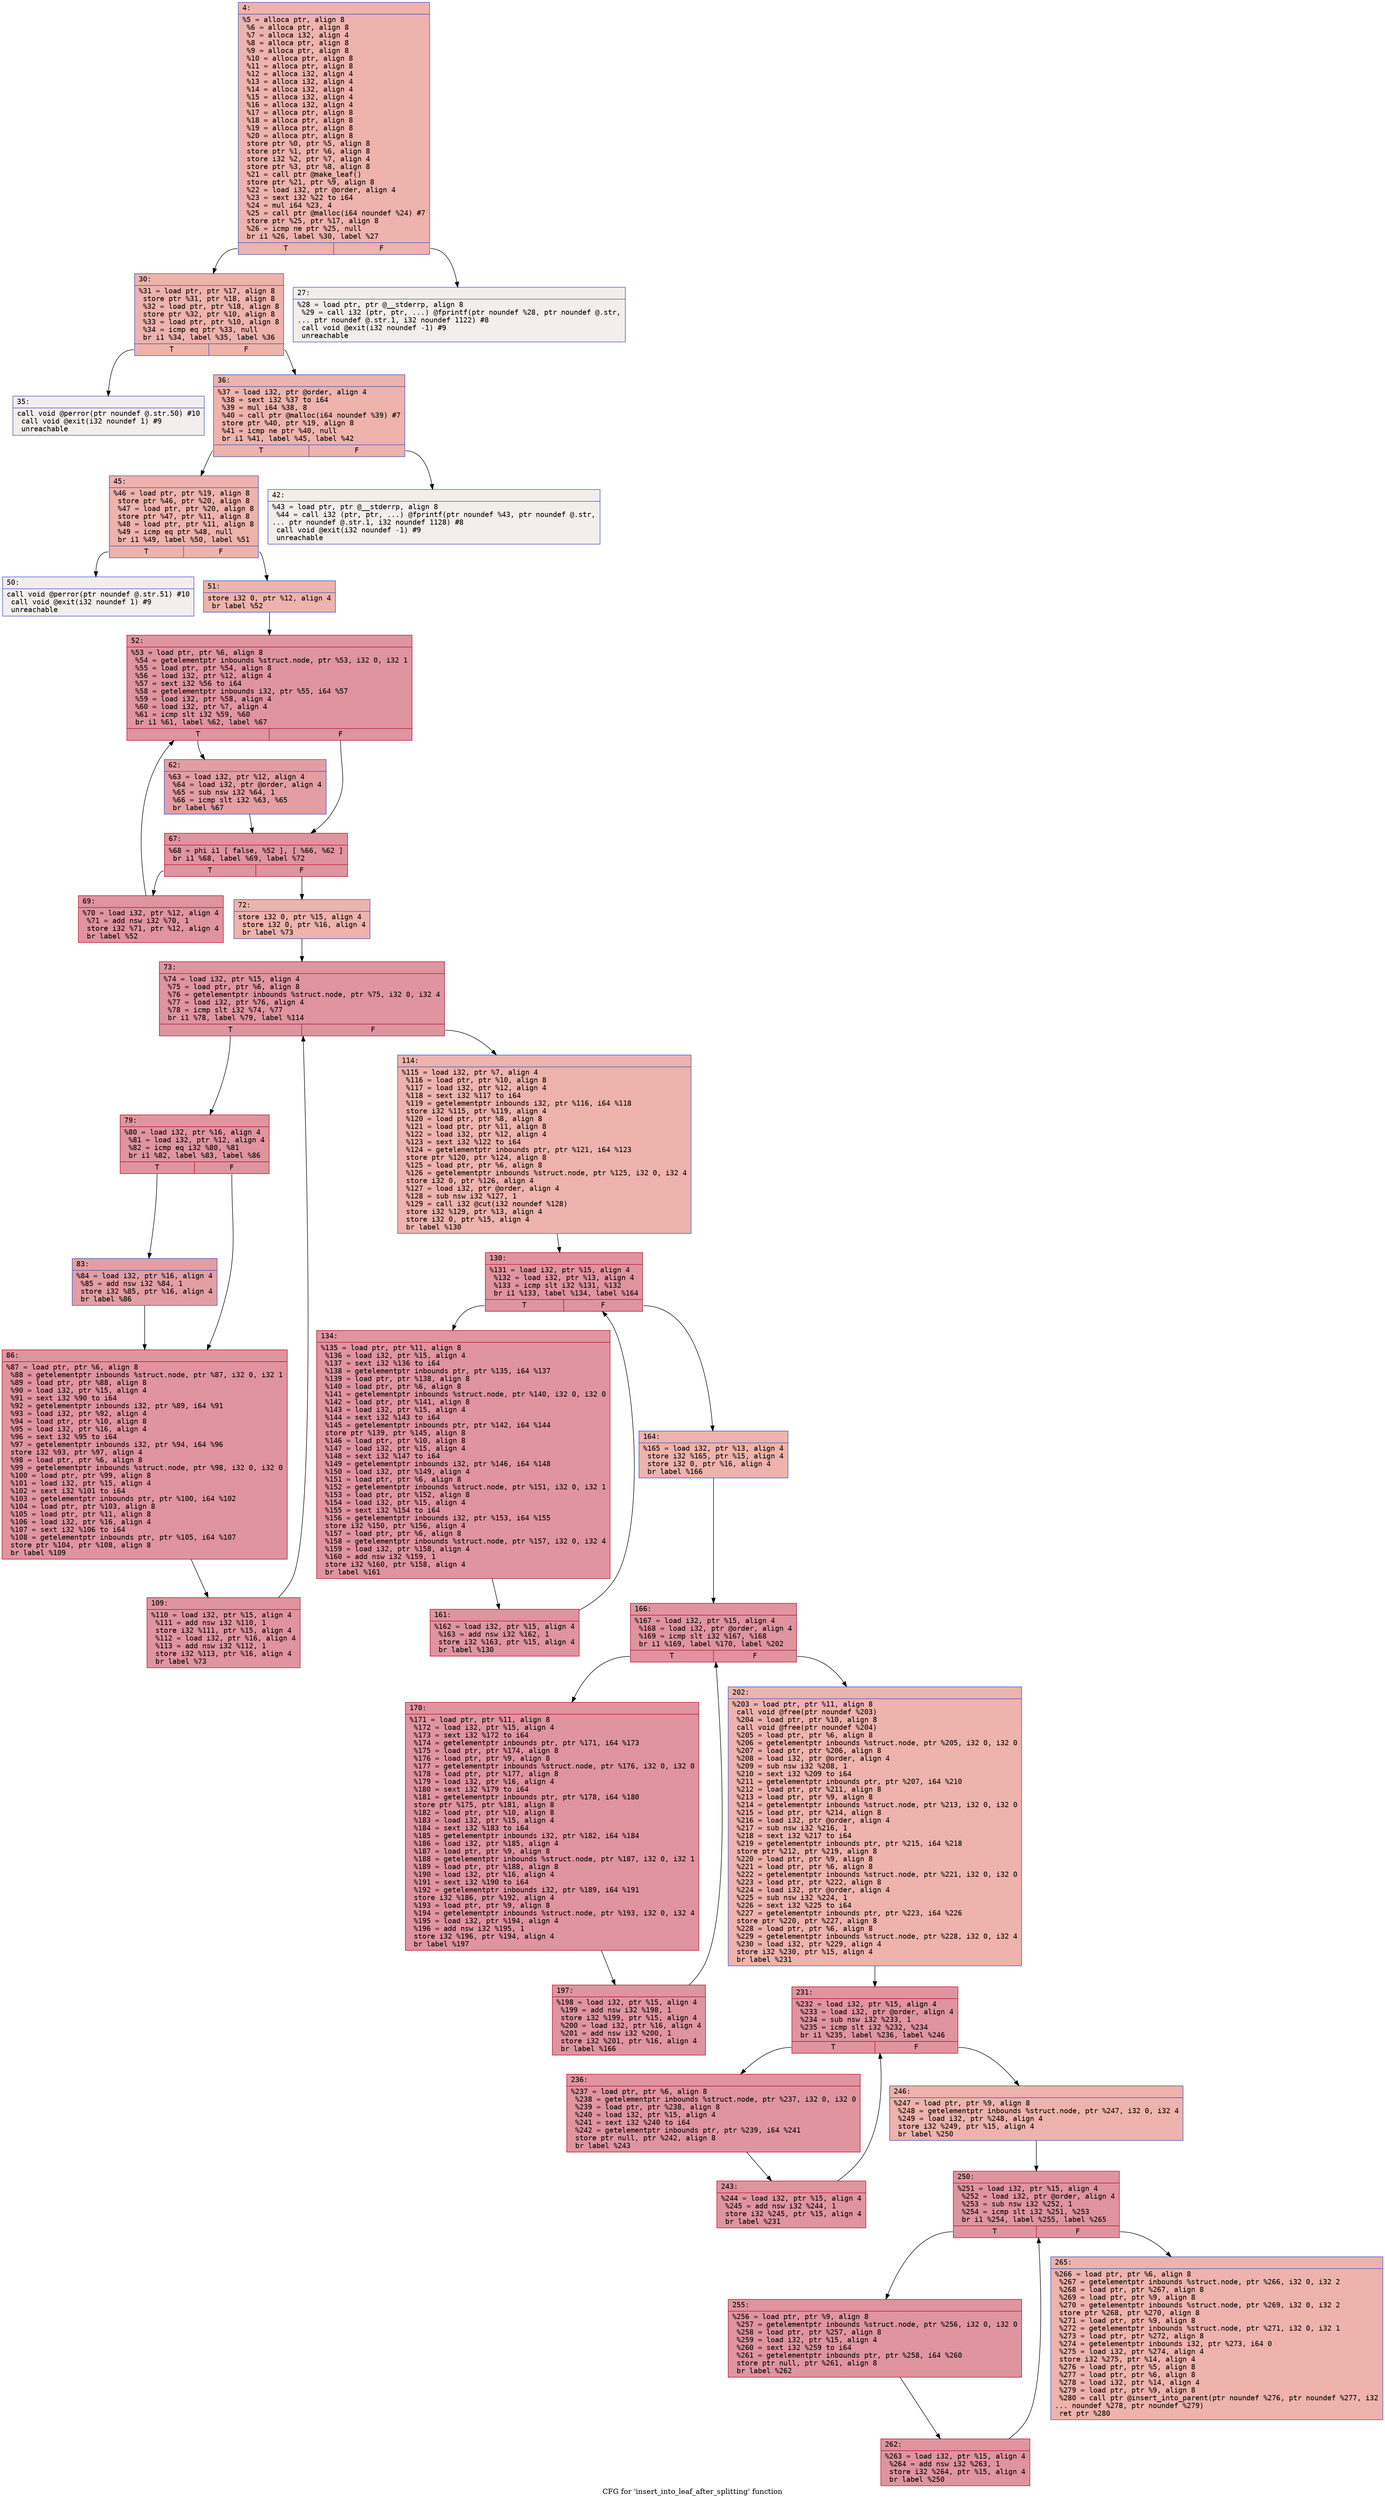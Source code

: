 digraph "CFG for 'insert_into_leaf_after_splitting' function" {
	label="CFG for 'insert_into_leaf_after_splitting' function";

	Node0x600002029680 [shape=record,color="#3d50c3ff", style=filled, fillcolor="#d6524470" fontname="Courier",label="{4:\l|  %5 = alloca ptr, align 8\l  %6 = alloca ptr, align 8\l  %7 = alloca i32, align 4\l  %8 = alloca ptr, align 8\l  %9 = alloca ptr, align 8\l  %10 = alloca ptr, align 8\l  %11 = alloca ptr, align 8\l  %12 = alloca i32, align 4\l  %13 = alloca i32, align 4\l  %14 = alloca i32, align 4\l  %15 = alloca i32, align 4\l  %16 = alloca i32, align 4\l  %17 = alloca ptr, align 8\l  %18 = alloca ptr, align 8\l  %19 = alloca ptr, align 8\l  %20 = alloca ptr, align 8\l  store ptr %0, ptr %5, align 8\l  store ptr %1, ptr %6, align 8\l  store i32 %2, ptr %7, align 4\l  store ptr %3, ptr %8, align 8\l  %21 = call ptr @make_leaf()\l  store ptr %21, ptr %9, align 8\l  %22 = load i32, ptr @order, align 4\l  %23 = sext i32 %22 to i64\l  %24 = mul i64 %23, 4\l  %25 = call ptr @malloc(i64 noundef %24) #7\l  store ptr %25, ptr %17, align 8\l  %26 = icmp ne ptr %25, null\l  br i1 %26, label %30, label %27\l|{<s0>T|<s1>F}}"];
	Node0x600002029680:s0 -> Node0x600002029a90[tooltip="4 -> 30\nProbability 100.00%" ];
	Node0x600002029680:s1 -> Node0x600002029a40[tooltip="4 -> 27\nProbability 0.00%" ];
	Node0x600002029a40 [shape=record,color="#3d50c3ff", style=filled, fillcolor="#e5d8d170" fontname="Courier",label="{27:\l|  %28 = load ptr, ptr @__stderrp, align 8\l  %29 = call i32 (ptr, ptr, ...) @fprintf(ptr noundef %28, ptr noundef @.str,\l... ptr noundef @.str.1, i32 noundef 1122) #8\l  call void @exit(i32 noundef -1) #9\l  unreachable\l}"];
	Node0x600002029a90 [shape=record,color="#3d50c3ff", style=filled, fillcolor="#d6524470" fontname="Courier",label="{30:\l|  %31 = load ptr, ptr %17, align 8\l  store ptr %31, ptr %18, align 8\l  %32 = load ptr, ptr %18, align 8\l  store ptr %32, ptr %10, align 8\l  %33 = load ptr, ptr %10, align 8\l  %34 = icmp eq ptr %33, null\l  br i1 %34, label %35, label %36\l|{<s0>T|<s1>F}}"];
	Node0x600002029a90:s0 -> Node0x600002029ae0[tooltip="30 -> 35\nProbability 0.00%" ];
	Node0x600002029a90:s1 -> Node0x600002029b30[tooltip="30 -> 36\nProbability 100.00%" ];
	Node0x600002029ae0 [shape=record,color="#3d50c3ff", style=filled, fillcolor="#e5d8d170" fontname="Courier",label="{35:\l|  call void @perror(ptr noundef @.str.50) #10\l  call void @exit(i32 noundef 1) #9\l  unreachable\l}"];
	Node0x600002029b30 [shape=record,color="#3d50c3ff", style=filled, fillcolor="#d6524470" fontname="Courier",label="{36:\l|  %37 = load i32, ptr @order, align 4\l  %38 = sext i32 %37 to i64\l  %39 = mul i64 %38, 8\l  %40 = call ptr @malloc(i64 noundef %39) #7\l  store ptr %40, ptr %19, align 8\l  %41 = icmp ne ptr %40, null\l  br i1 %41, label %45, label %42\l|{<s0>T|<s1>F}}"];
	Node0x600002029b30:s0 -> Node0x600002029bd0[tooltip="36 -> 45\nProbability 100.00%" ];
	Node0x600002029b30:s1 -> Node0x600002029b80[tooltip="36 -> 42\nProbability 0.00%" ];
	Node0x600002029b80 [shape=record,color="#3d50c3ff", style=filled, fillcolor="#e5d8d170" fontname="Courier",label="{42:\l|  %43 = load ptr, ptr @__stderrp, align 8\l  %44 = call i32 (ptr, ptr, ...) @fprintf(ptr noundef %43, ptr noundef @.str,\l... ptr noundef @.str.1, i32 noundef 1128) #8\l  call void @exit(i32 noundef -1) #9\l  unreachable\l}"];
	Node0x600002029bd0 [shape=record,color="#3d50c3ff", style=filled, fillcolor="#d6524470" fontname="Courier",label="{45:\l|  %46 = load ptr, ptr %19, align 8\l  store ptr %46, ptr %20, align 8\l  %47 = load ptr, ptr %20, align 8\l  store ptr %47, ptr %11, align 8\l  %48 = load ptr, ptr %11, align 8\l  %49 = icmp eq ptr %48, null\l  br i1 %49, label %50, label %51\l|{<s0>T|<s1>F}}"];
	Node0x600002029bd0:s0 -> Node0x600002029c20[tooltip="45 -> 50\nProbability 0.00%" ];
	Node0x600002029bd0:s1 -> Node0x600002029c70[tooltip="45 -> 51\nProbability 100.00%" ];
	Node0x600002029c20 [shape=record,color="#3d50c3ff", style=filled, fillcolor="#e5d8d170" fontname="Courier",label="{50:\l|  call void @perror(ptr noundef @.str.51) #10\l  call void @exit(i32 noundef 1) #9\l  unreachable\l}"];
	Node0x600002029c70 [shape=record,color="#3d50c3ff", style=filled, fillcolor="#d6524470" fontname="Courier",label="{51:\l|  store i32 0, ptr %12, align 4\l  br label %52\l}"];
	Node0x600002029c70 -> Node0x600002029cc0[tooltip="51 -> 52\nProbability 100.00%" ];
	Node0x600002029cc0 [shape=record,color="#b70d28ff", style=filled, fillcolor="#b70d2870" fontname="Courier",label="{52:\l|  %53 = load ptr, ptr %6, align 8\l  %54 = getelementptr inbounds %struct.node, ptr %53, i32 0, i32 1\l  %55 = load ptr, ptr %54, align 8\l  %56 = load i32, ptr %12, align 4\l  %57 = sext i32 %56 to i64\l  %58 = getelementptr inbounds i32, ptr %55, i64 %57\l  %59 = load i32, ptr %58, align 4\l  %60 = load i32, ptr %7, align 4\l  %61 = icmp slt i32 %59, %60\l  br i1 %61, label %62, label %67\l|{<s0>T|<s1>F}}"];
	Node0x600002029cc0:s0 -> Node0x600002029d10[tooltip="52 -> 62\nProbability 50.00%" ];
	Node0x600002029cc0:s1 -> Node0x600002029d60[tooltip="52 -> 67\nProbability 50.00%" ];
	Node0x600002029d10 [shape=record,color="#3d50c3ff", style=filled, fillcolor="#be242e70" fontname="Courier",label="{62:\l|  %63 = load i32, ptr %12, align 4\l  %64 = load i32, ptr @order, align 4\l  %65 = sub nsw i32 %64, 1\l  %66 = icmp slt i32 %63, %65\l  br label %67\l}"];
	Node0x600002029d10 -> Node0x600002029d60[tooltip="62 -> 67\nProbability 100.00%" ];
	Node0x600002029d60 [shape=record,color="#b70d28ff", style=filled, fillcolor="#b70d2870" fontname="Courier",label="{67:\l|  %68 = phi i1 [ false, %52 ], [ %66, %62 ]\l  br i1 %68, label %69, label %72\l|{<s0>T|<s1>F}}"];
	Node0x600002029d60:s0 -> Node0x600002029db0[tooltip="67 -> 69\nProbability 96.88%" ];
	Node0x600002029d60:s1 -> Node0x600002029e00[tooltip="67 -> 72\nProbability 3.12%" ];
	Node0x600002029db0 [shape=record,color="#b70d28ff", style=filled, fillcolor="#b70d2870" fontname="Courier",label="{69:\l|  %70 = load i32, ptr %12, align 4\l  %71 = add nsw i32 %70, 1\l  store i32 %71, ptr %12, align 4\l  br label %52\l}"];
	Node0x600002029db0 -> Node0x600002029cc0[tooltip="69 -> 52\nProbability 100.00%" ];
	Node0x600002029e00 [shape=record,color="#3d50c3ff", style=filled, fillcolor="#d6524470" fontname="Courier",label="{72:\l|  store i32 0, ptr %15, align 4\l  store i32 0, ptr %16, align 4\l  br label %73\l}"];
	Node0x600002029e00 -> Node0x600002029e50[tooltip="72 -> 73\nProbability 100.00%" ];
	Node0x600002029e50 [shape=record,color="#b70d28ff", style=filled, fillcolor="#b70d2870" fontname="Courier",label="{73:\l|  %74 = load i32, ptr %15, align 4\l  %75 = load ptr, ptr %6, align 8\l  %76 = getelementptr inbounds %struct.node, ptr %75, i32 0, i32 4\l  %77 = load i32, ptr %76, align 4\l  %78 = icmp slt i32 %74, %77\l  br i1 %78, label %79, label %114\l|{<s0>T|<s1>F}}"];
	Node0x600002029e50:s0 -> Node0x600002029ea0[tooltip="73 -> 79\nProbability 96.88%" ];
	Node0x600002029e50:s1 -> Node0x600002029fe0[tooltip="73 -> 114\nProbability 3.12%" ];
	Node0x600002029ea0 [shape=record,color="#b70d28ff", style=filled, fillcolor="#b70d2870" fontname="Courier",label="{79:\l|  %80 = load i32, ptr %16, align 4\l  %81 = load i32, ptr %12, align 4\l  %82 = icmp eq i32 %80, %81\l  br i1 %82, label %83, label %86\l|{<s0>T|<s1>F}}"];
	Node0x600002029ea0:s0 -> Node0x600002029ef0[tooltip="79 -> 83\nProbability 50.00%" ];
	Node0x600002029ea0:s1 -> Node0x600002029f40[tooltip="79 -> 86\nProbability 50.00%" ];
	Node0x600002029ef0 [shape=record,color="#3d50c3ff", style=filled, fillcolor="#be242e70" fontname="Courier",label="{83:\l|  %84 = load i32, ptr %16, align 4\l  %85 = add nsw i32 %84, 1\l  store i32 %85, ptr %16, align 4\l  br label %86\l}"];
	Node0x600002029ef0 -> Node0x600002029f40[tooltip="83 -> 86\nProbability 100.00%" ];
	Node0x600002029f40 [shape=record,color="#b70d28ff", style=filled, fillcolor="#b70d2870" fontname="Courier",label="{86:\l|  %87 = load ptr, ptr %6, align 8\l  %88 = getelementptr inbounds %struct.node, ptr %87, i32 0, i32 1\l  %89 = load ptr, ptr %88, align 8\l  %90 = load i32, ptr %15, align 4\l  %91 = sext i32 %90 to i64\l  %92 = getelementptr inbounds i32, ptr %89, i64 %91\l  %93 = load i32, ptr %92, align 4\l  %94 = load ptr, ptr %10, align 8\l  %95 = load i32, ptr %16, align 4\l  %96 = sext i32 %95 to i64\l  %97 = getelementptr inbounds i32, ptr %94, i64 %96\l  store i32 %93, ptr %97, align 4\l  %98 = load ptr, ptr %6, align 8\l  %99 = getelementptr inbounds %struct.node, ptr %98, i32 0, i32 0\l  %100 = load ptr, ptr %99, align 8\l  %101 = load i32, ptr %15, align 4\l  %102 = sext i32 %101 to i64\l  %103 = getelementptr inbounds ptr, ptr %100, i64 %102\l  %104 = load ptr, ptr %103, align 8\l  %105 = load ptr, ptr %11, align 8\l  %106 = load i32, ptr %16, align 4\l  %107 = sext i32 %106 to i64\l  %108 = getelementptr inbounds ptr, ptr %105, i64 %107\l  store ptr %104, ptr %108, align 8\l  br label %109\l}"];
	Node0x600002029f40 -> Node0x600002029f90[tooltip="86 -> 109\nProbability 100.00%" ];
	Node0x600002029f90 [shape=record,color="#b70d28ff", style=filled, fillcolor="#b70d2870" fontname="Courier",label="{109:\l|  %110 = load i32, ptr %15, align 4\l  %111 = add nsw i32 %110, 1\l  store i32 %111, ptr %15, align 4\l  %112 = load i32, ptr %16, align 4\l  %113 = add nsw i32 %112, 1\l  store i32 %113, ptr %16, align 4\l  br label %73\l}"];
	Node0x600002029f90 -> Node0x600002029e50[tooltip="109 -> 73\nProbability 100.00%" ];
	Node0x600002029fe0 [shape=record,color="#3d50c3ff", style=filled, fillcolor="#d6524470" fontname="Courier",label="{114:\l|  %115 = load i32, ptr %7, align 4\l  %116 = load ptr, ptr %10, align 8\l  %117 = load i32, ptr %12, align 4\l  %118 = sext i32 %117 to i64\l  %119 = getelementptr inbounds i32, ptr %116, i64 %118\l  store i32 %115, ptr %119, align 4\l  %120 = load ptr, ptr %8, align 8\l  %121 = load ptr, ptr %11, align 8\l  %122 = load i32, ptr %12, align 4\l  %123 = sext i32 %122 to i64\l  %124 = getelementptr inbounds ptr, ptr %121, i64 %123\l  store ptr %120, ptr %124, align 8\l  %125 = load ptr, ptr %6, align 8\l  %126 = getelementptr inbounds %struct.node, ptr %125, i32 0, i32 4\l  store i32 0, ptr %126, align 4\l  %127 = load i32, ptr @order, align 4\l  %128 = sub nsw i32 %127, 1\l  %129 = call i32 @cut(i32 noundef %128)\l  store i32 %129, ptr %13, align 4\l  store i32 0, ptr %15, align 4\l  br label %130\l}"];
	Node0x600002029fe0 -> Node0x60000202a030[tooltip="114 -> 130\nProbability 100.00%" ];
	Node0x60000202a030 [shape=record,color="#b70d28ff", style=filled, fillcolor="#b70d2870" fontname="Courier",label="{130:\l|  %131 = load i32, ptr %15, align 4\l  %132 = load i32, ptr %13, align 4\l  %133 = icmp slt i32 %131, %132\l  br i1 %133, label %134, label %164\l|{<s0>T|<s1>F}}"];
	Node0x60000202a030:s0 -> Node0x60000202a080[tooltip="130 -> 134\nProbability 96.88%" ];
	Node0x60000202a030:s1 -> Node0x60000202a120[tooltip="130 -> 164\nProbability 3.12%" ];
	Node0x60000202a080 [shape=record,color="#b70d28ff", style=filled, fillcolor="#b70d2870" fontname="Courier",label="{134:\l|  %135 = load ptr, ptr %11, align 8\l  %136 = load i32, ptr %15, align 4\l  %137 = sext i32 %136 to i64\l  %138 = getelementptr inbounds ptr, ptr %135, i64 %137\l  %139 = load ptr, ptr %138, align 8\l  %140 = load ptr, ptr %6, align 8\l  %141 = getelementptr inbounds %struct.node, ptr %140, i32 0, i32 0\l  %142 = load ptr, ptr %141, align 8\l  %143 = load i32, ptr %15, align 4\l  %144 = sext i32 %143 to i64\l  %145 = getelementptr inbounds ptr, ptr %142, i64 %144\l  store ptr %139, ptr %145, align 8\l  %146 = load ptr, ptr %10, align 8\l  %147 = load i32, ptr %15, align 4\l  %148 = sext i32 %147 to i64\l  %149 = getelementptr inbounds i32, ptr %146, i64 %148\l  %150 = load i32, ptr %149, align 4\l  %151 = load ptr, ptr %6, align 8\l  %152 = getelementptr inbounds %struct.node, ptr %151, i32 0, i32 1\l  %153 = load ptr, ptr %152, align 8\l  %154 = load i32, ptr %15, align 4\l  %155 = sext i32 %154 to i64\l  %156 = getelementptr inbounds i32, ptr %153, i64 %155\l  store i32 %150, ptr %156, align 4\l  %157 = load ptr, ptr %6, align 8\l  %158 = getelementptr inbounds %struct.node, ptr %157, i32 0, i32 4\l  %159 = load i32, ptr %158, align 4\l  %160 = add nsw i32 %159, 1\l  store i32 %160, ptr %158, align 4\l  br label %161\l}"];
	Node0x60000202a080 -> Node0x60000202a0d0[tooltip="134 -> 161\nProbability 100.00%" ];
	Node0x60000202a0d0 [shape=record,color="#b70d28ff", style=filled, fillcolor="#b70d2870" fontname="Courier",label="{161:\l|  %162 = load i32, ptr %15, align 4\l  %163 = add nsw i32 %162, 1\l  store i32 %163, ptr %15, align 4\l  br label %130\l}"];
	Node0x60000202a0d0 -> Node0x60000202a030[tooltip="161 -> 130\nProbability 100.00%" ];
	Node0x60000202a120 [shape=record,color="#3d50c3ff", style=filled, fillcolor="#d6524470" fontname="Courier",label="{164:\l|  %165 = load i32, ptr %13, align 4\l  store i32 %165, ptr %15, align 4\l  store i32 0, ptr %16, align 4\l  br label %166\l}"];
	Node0x60000202a120 -> Node0x60000202a170[tooltip="164 -> 166\nProbability 100.00%" ];
	Node0x60000202a170 [shape=record,color="#b70d28ff", style=filled, fillcolor="#b70d2870" fontname="Courier",label="{166:\l|  %167 = load i32, ptr %15, align 4\l  %168 = load i32, ptr @order, align 4\l  %169 = icmp slt i32 %167, %168\l  br i1 %169, label %170, label %202\l|{<s0>T|<s1>F}}"];
	Node0x60000202a170:s0 -> Node0x60000202a1c0[tooltip="166 -> 170\nProbability 96.88%" ];
	Node0x60000202a170:s1 -> Node0x60000202a260[tooltip="166 -> 202\nProbability 3.12%" ];
	Node0x60000202a1c0 [shape=record,color="#b70d28ff", style=filled, fillcolor="#b70d2870" fontname="Courier",label="{170:\l|  %171 = load ptr, ptr %11, align 8\l  %172 = load i32, ptr %15, align 4\l  %173 = sext i32 %172 to i64\l  %174 = getelementptr inbounds ptr, ptr %171, i64 %173\l  %175 = load ptr, ptr %174, align 8\l  %176 = load ptr, ptr %9, align 8\l  %177 = getelementptr inbounds %struct.node, ptr %176, i32 0, i32 0\l  %178 = load ptr, ptr %177, align 8\l  %179 = load i32, ptr %16, align 4\l  %180 = sext i32 %179 to i64\l  %181 = getelementptr inbounds ptr, ptr %178, i64 %180\l  store ptr %175, ptr %181, align 8\l  %182 = load ptr, ptr %10, align 8\l  %183 = load i32, ptr %15, align 4\l  %184 = sext i32 %183 to i64\l  %185 = getelementptr inbounds i32, ptr %182, i64 %184\l  %186 = load i32, ptr %185, align 4\l  %187 = load ptr, ptr %9, align 8\l  %188 = getelementptr inbounds %struct.node, ptr %187, i32 0, i32 1\l  %189 = load ptr, ptr %188, align 8\l  %190 = load i32, ptr %16, align 4\l  %191 = sext i32 %190 to i64\l  %192 = getelementptr inbounds i32, ptr %189, i64 %191\l  store i32 %186, ptr %192, align 4\l  %193 = load ptr, ptr %9, align 8\l  %194 = getelementptr inbounds %struct.node, ptr %193, i32 0, i32 4\l  %195 = load i32, ptr %194, align 4\l  %196 = add nsw i32 %195, 1\l  store i32 %196, ptr %194, align 4\l  br label %197\l}"];
	Node0x60000202a1c0 -> Node0x60000202a210[tooltip="170 -> 197\nProbability 100.00%" ];
	Node0x60000202a210 [shape=record,color="#b70d28ff", style=filled, fillcolor="#b70d2870" fontname="Courier",label="{197:\l|  %198 = load i32, ptr %15, align 4\l  %199 = add nsw i32 %198, 1\l  store i32 %199, ptr %15, align 4\l  %200 = load i32, ptr %16, align 4\l  %201 = add nsw i32 %200, 1\l  store i32 %201, ptr %16, align 4\l  br label %166\l}"];
	Node0x60000202a210 -> Node0x60000202a170[tooltip="197 -> 166\nProbability 100.00%" ];
	Node0x60000202a260 [shape=record,color="#3d50c3ff", style=filled, fillcolor="#d6524470" fontname="Courier",label="{202:\l|  %203 = load ptr, ptr %11, align 8\l  call void @free(ptr noundef %203)\l  %204 = load ptr, ptr %10, align 8\l  call void @free(ptr noundef %204)\l  %205 = load ptr, ptr %6, align 8\l  %206 = getelementptr inbounds %struct.node, ptr %205, i32 0, i32 0\l  %207 = load ptr, ptr %206, align 8\l  %208 = load i32, ptr @order, align 4\l  %209 = sub nsw i32 %208, 1\l  %210 = sext i32 %209 to i64\l  %211 = getelementptr inbounds ptr, ptr %207, i64 %210\l  %212 = load ptr, ptr %211, align 8\l  %213 = load ptr, ptr %9, align 8\l  %214 = getelementptr inbounds %struct.node, ptr %213, i32 0, i32 0\l  %215 = load ptr, ptr %214, align 8\l  %216 = load i32, ptr @order, align 4\l  %217 = sub nsw i32 %216, 1\l  %218 = sext i32 %217 to i64\l  %219 = getelementptr inbounds ptr, ptr %215, i64 %218\l  store ptr %212, ptr %219, align 8\l  %220 = load ptr, ptr %9, align 8\l  %221 = load ptr, ptr %6, align 8\l  %222 = getelementptr inbounds %struct.node, ptr %221, i32 0, i32 0\l  %223 = load ptr, ptr %222, align 8\l  %224 = load i32, ptr @order, align 4\l  %225 = sub nsw i32 %224, 1\l  %226 = sext i32 %225 to i64\l  %227 = getelementptr inbounds ptr, ptr %223, i64 %226\l  store ptr %220, ptr %227, align 8\l  %228 = load ptr, ptr %6, align 8\l  %229 = getelementptr inbounds %struct.node, ptr %228, i32 0, i32 4\l  %230 = load i32, ptr %229, align 4\l  store i32 %230, ptr %15, align 4\l  br label %231\l}"];
	Node0x60000202a260 -> Node0x60000202a2b0[tooltip="202 -> 231\nProbability 100.00%" ];
	Node0x60000202a2b0 [shape=record,color="#b70d28ff", style=filled, fillcolor="#b70d2870" fontname="Courier",label="{231:\l|  %232 = load i32, ptr %15, align 4\l  %233 = load i32, ptr @order, align 4\l  %234 = sub nsw i32 %233, 1\l  %235 = icmp slt i32 %232, %234\l  br i1 %235, label %236, label %246\l|{<s0>T|<s1>F}}"];
	Node0x60000202a2b0:s0 -> Node0x60000202a300[tooltip="231 -> 236\nProbability 96.88%" ];
	Node0x60000202a2b0:s1 -> Node0x60000202a3a0[tooltip="231 -> 246\nProbability 3.12%" ];
	Node0x60000202a300 [shape=record,color="#b70d28ff", style=filled, fillcolor="#b70d2870" fontname="Courier",label="{236:\l|  %237 = load ptr, ptr %6, align 8\l  %238 = getelementptr inbounds %struct.node, ptr %237, i32 0, i32 0\l  %239 = load ptr, ptr %238, align 8\l  %240 = load i32, ptr %15, align 4\l  %241 = sext i32 %240 to i64\l  %242 = getelementptr inbounds ptr, ptr %239, i64 %241\l  store ptr null, ptr %242, align 8\l  br label %243\l}"];
	Node0x60000202a300 -> Node0x60000202a350[tooltip="236 -> 243\nProbability 100.00%" ];
	Node0x60000202a350 [shape=record,color="#b70d28ff", style=filled, fillcolor="#b70d2870" fontname="Courier",label="{243:\l|  %244 = load i32, ptr %15, align 4\l  %245 = add nsw i32 %244, 1\l  store i32 %245, ptr %15, align 4\l  br label %231\l}"];
	Node0x60000202a350 -> Node0x60000202a2b0[tooltip="243 -> 231\nProbability 100.00%" ];
	Node0x60000202a3a0 [shape=record,color="#3d50c3ff", style=filled, fillcolor="#d6524470" fontname="Courier",label="{246:\l|  %247 = load ptr, ptr %9, align 8\l  %248 = getelementptr inbounds %struct.node, ptr %247, i32 0, i32 4\l  %249 = load i32, ptr %248, align 4\l  store i32 %249, ptr %15, align 4\l  br label %250\l}"];
	Node0x60000202a3a0 -> Node0x60000202a3f0[tooltip="246 -> 250\nProbability 100.00%" ];
	Node0x60000202a3f0 [shape=record,color="#b70d28ff", style=filled, fillcolor="#b70d2870" fontname="Courier",label="{250:\l|  %251 = load i32, ptr %15, align 4\l  %252 = load i32, ptr @order, align 4\l  %253 = sub nsw i32 %252, 1\l  %254 = icmp slt i32 %251, %253\l  br i1 %254, label %255, label %265\l|{<s0>T|<s1>F}}"];
	Node0x60000202a3f0:s0 -> Node0x60000202a440[tooltip="250 -> 255\nProbability 96.88%" ];
	Node0x60000202a3f0:s1 -> Node0x60000202a4e0[tooltip="250 -> 265\nProbability 3.12%" ];
	Node0x60000202a440 [shape=record,color="#b70d28ff", style=filled, fillcolor="#b70d2870" fontname="Courier",label="{255:\l|  %256 = load ptr, ptr %9, align 8\l  %257 = getelementptr inbounds %struct.node, ptr %256, i32 0, i32 0\l  %258 = load ptr, ptr %257, align 8\l  %259 = load i32, ptr %15, align 4\l  %260 = sext i32 %259 to i64\l  %261 = getelementptr inbounds ptr, ptr %258, i64 %260\l  store ptr null, ptr %261, align 8\l  br label %262\l}"];
	Node0x60000202a440 -> Node0x60000202a490[tooltip="255 -> 262\nProbability 100.00%" ];
	Node0x60000202a490 [shape=record,color="#b70d28ff", style=filled, fillcolor="#b70d2870" fontname="Courier",label="{262:\l|  %263 = load i32, ptr %15, align 4\l  %264 = add nsw i32 %263, 1\l  store i32 %264, ptr %15, align 4\l  br label %250\l}"];
	Node0x60000202a490 -> Node0x60000202a3f0[tooltip="262 -> 250\nProbability 100.00%" ];
	Node0x60000202a4e0 [shape=record,color="#3d50c3ff", style=filled, fillcolor="#d6524470" fontname="Courier",label="{265:\l|  %266 = load ptr, ptr %6, align 8\l  %267 = getelementptr inbounds %struct.node, ptr %266, i32 0, i32 2\l  %268 = load ptr, ptr %267, align 8\l  %269 = load ptr, ptr %9, align 8\l  %270 = getelementptr inbounds %struct.node, ptr %269, i32 0, i32 2\l  store ptr %268, ptr %270, align 8\l  %271 = load ptr, ptr %9, align 8\l  %272 = getelementptr inbounds %struct.node, ptr %271, i32 0, i32 1\l  %273 = load ptr, ptr %272, align 8\l  %274 = getelementptr inbounds i32, ptr %273, i64 0\l  %275 = load i32, ptr %274, align 4\l  store i32 %275, ptr %14, align 4\l  %276 = load ptr, ptr %5, align 8\l  %277 = load ptr, ptr %6, align 8\l  %278 = load i32, ptr %14, align 4\l  %279 = load ptr, ptr %9, align 8\l  %280 = call ptr @insert_into_parent(ptr noundef %276, ptr noundef %277, i32\l... noundef %278, ptr noundef %279)\l  ret ptr %280\l}"];
}
